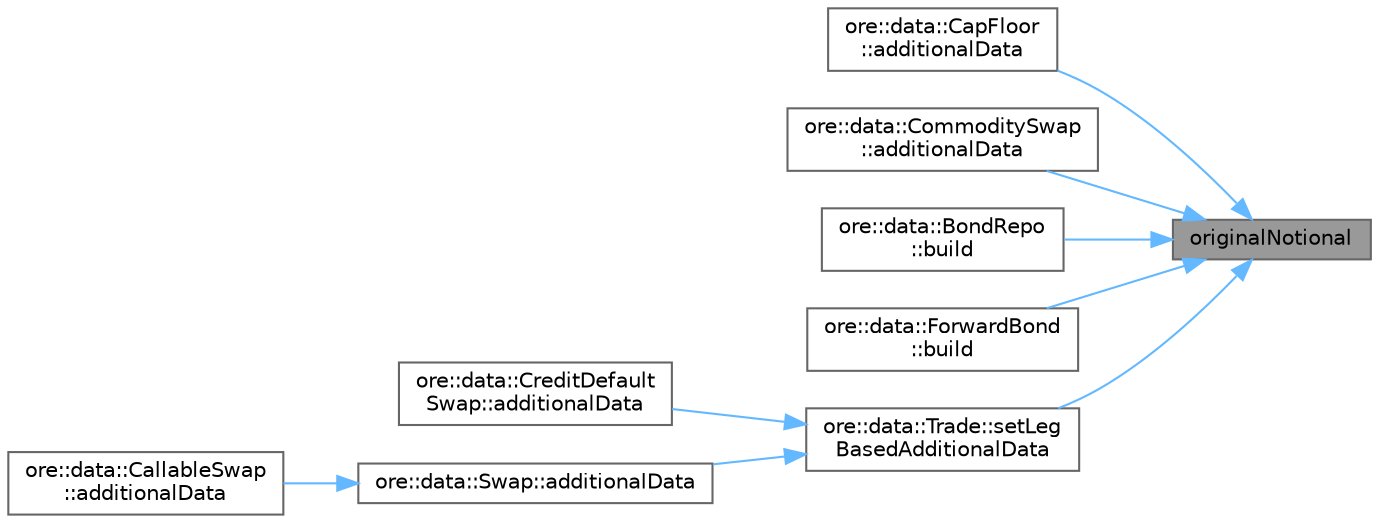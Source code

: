 digraph "originalNotional"
{
 // INTERACTIVE_SVG=YES
 // LATEX_PDF_SIZE
  bgcolor="transparent";
  edge [fontname=Helvetica,fontsize=10,labelfontname=Helvetica,labelfontsize=10];
  node [fontname=Helvetica,fontsize=10,shape=box,height=0.2,width=0.4];
  rankdir="RL";
  Node1 [label="originalNotional",height=0.2,width=0.4,color="gray40", fillcolor="grey60", style="filled", fontcolor="black",tooltip=" "];
  Node1 -> Node2 [dir="back",color="steelblue1",style="solid"];
  Node2 [label="ore::data::CapFloor\l::additionalData",height=0.2,width=0.4,color="grey40", fillcolor="white", style="filled",URL="$classore_1_1data_1_1_cap_floor.html#af9ec5dcfee7297ab6cc404d9e4bd83ae",tooltip="returns all additional data returned by the trade once built"];
  Node1 -> Node3 [dir="back",color="steelblue1",style="solid"];
  Node3 [label="ore::data::CommoditySwap\l::additionalData",height=0.2,width=0.4,color="grey40", fillcolor="white", style="filled",URL="$classore_1_1data_1_1_commodity_swap.html#af9ec5dcfee7297ab6cc404d9e4bd83ae",tooltip="returns all additional data returned by the trade once built"];
  Node1 -> Node4 [dir="back",color="steelblue1",style="solid"];
  Node4 [label="ore::data::BondRepo\l::build",height=0.2,width=0.4,color="grey40", fillcolor="white", style="filled",URL="$classore_1_1data_1_1_bond_repo.html#af7b69d5b18d278257927e32b10a23ee6",tooltip=" "];
  Node1 -> Node5 [dir="back",color="steelblue1",style="solid"];
  Node5 [label="ore::data::ForwardBond\l::build",height=0.2,width=0.4,color="grey40", fillcolor="white", style="filled",URL="$classore_1_1data_1_1_forward_bond.html#af7b69d5b18d278257927e32b10a23ee6",tooltip=" "];
  Node1 -> Node6 [dir="back",color="steelblue1",style="solid"];
  Node6 [label="ore::data::Trade::setLeg\lBasedAdditionalData",height=0.2,width=0.4,color="grey40", fillcolor="white", style="filled",URL="$classore_1_1data_1_1_trade.html#aedbdf37ffffad588c47ed19da03a23a0",tooltip=" "];
  Node6 -> Node7 [dir="back",color="steelblue1",style="solid"];
  Node7 [label="ore::data::CreditDefault\lSwap::additionalData",height=0.2,width=0.4,color="grey40", fillcolor="white", style="filled",URL="$classore_1_1data_1_1_credit_default_swap.html#af9ec5dcfee7297ab6cc404d9e4bd83ae",tooltip="returns all additional data returned by the trade once built"];
  Node6 -> Node8 [dir="back",color="steelblue1",style="solid"];
  Node8 [label="ore::data::Swap::additionalData",height=0.2,width=0.4,color="grey40", fillcolor="white", style="filled",URL="$classore_1_1data_1_1_swap.html#af9ec5dcfee7297ab6cc404d9e4bd83ae",tooltip="returns all additional data returned by the trade once built"];
  Node8 -> Node9 [dir="back",color="steelblue1",style="solid"];
  Node9 [label="ore::data::CallableSwap\l::additionalData",height=0.2,width=0.4,color="grey40", fillcolor="white", style="filled",URL="$classore_1_1data_1_1_callable_swap.html#af9ec5dcfee7297ab6cc404d9e4bd83ae",tooltip="returns all additional data returned by the trade once built"];
}
